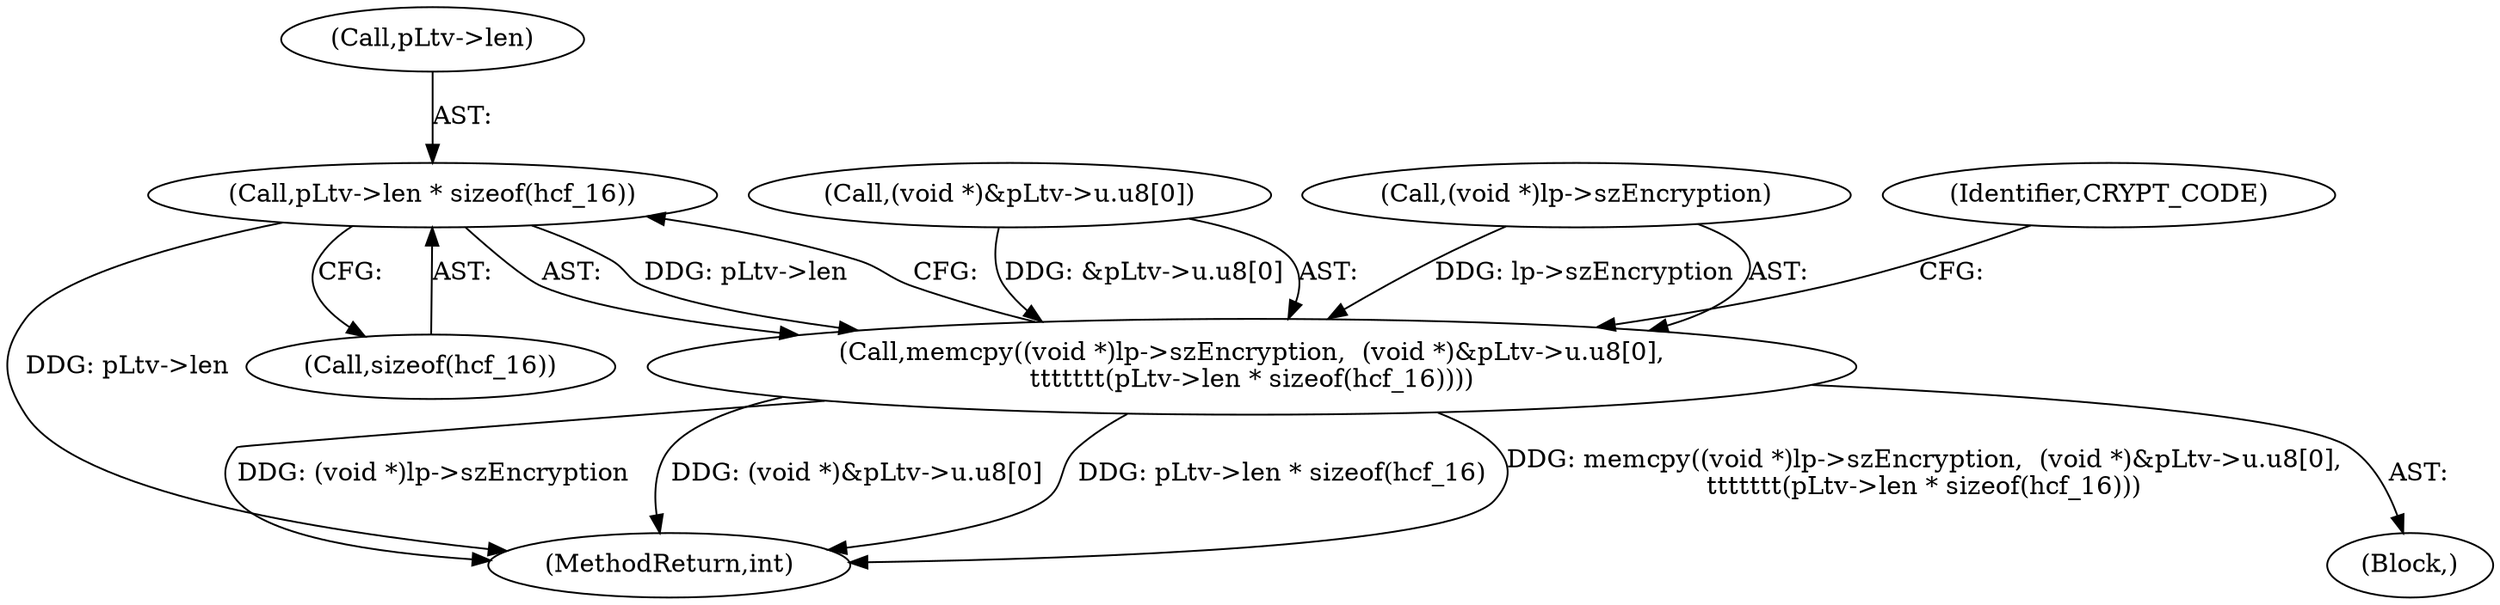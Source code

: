 digraph "0_linux_b5e2f339865fb443107e5b10603e53bbc92dc054_0@API" {
"1002206" [label="(Call,pLtv->len * sizeof(hcf_16))"];
"1002190" [label="(Call,memcpy((void *)lp->szEncryption,  (void *)&pLtv->u.u8[0],\n\t\t\t\t\t\t\t(pLtv->len * sizeof(hcf_16))))"];
"1002210" [label="(Call,sizeof(hcf_16))"];
"1002520" [label="(MethodReturn,int)"];
"1002196" [label="(Call,(void *)&pLtv->u.u8[0])"];
"1002191" [label="(Call,(void *)lp->szEncryption)"];
"1002213" [label="(Identifier,CRYPT_CODE)"];
"1002190" [label="(Call,memcpy((void *)lp->szEncryption,  (void *)&pLtv->u.u8[0],\n\t\t\t\t\t\t\t(pLtv->len * sizeof(hcf_16))))"];
"1000412" [label="(Block,)"];
"1002207" [label="(Call,pLtv->len)"];
"1002206" [label="(Call,pLtv->len * sizeof(hcf_16))"];
"1002206" -> "1002190"  [label="AST: "];
"1002206" -> "1002210"  [label="CFG: "];
"1002207" -> "1002206"  [label="AST: "];
"1002210" -> "1002206"  [label="AST: "];
"1002190" -> "1002206"  [label="CFG: "];
"1002206" -> "1002520"  [label="DDG: pLtv->len"];
"1002206" -> "1002190"  [label="DDG: pLtv->len"];
"1002190" -> "1000412"  [label="AST: "];
"1002191" -> "1002190"  [label="AST: "];
"1002196" -> "1002190"  [label="AST: "];
"1002213" -> "1002190"  [label="CFG: "];
"1002190" -> "1002520"  [label="DDG: memcpy((void *)lp->szEncryption,  (void *)&pLtv->u.u8[0],\n\t\t\t\t\t\t\t(pLtv->len * sizeof(hcf_16)))"];
"1002190" -> "1002520"  [label="DDG: (void *)lp->szEncryption"];
"1002190" -> "1002520"  [label="DDG: (void *)&pLtv->u.u8[0]"];
"1002190" -> "1002520"  [label="DDG: pLtv->len * sizeof(hcf_16)"];
"1002191" -> "1002190"  [label="DDG: lp->szEncryption"];
"1002196" -> "1002190"  [label="DDG: &pLtv->u.u8[0]"];
}
